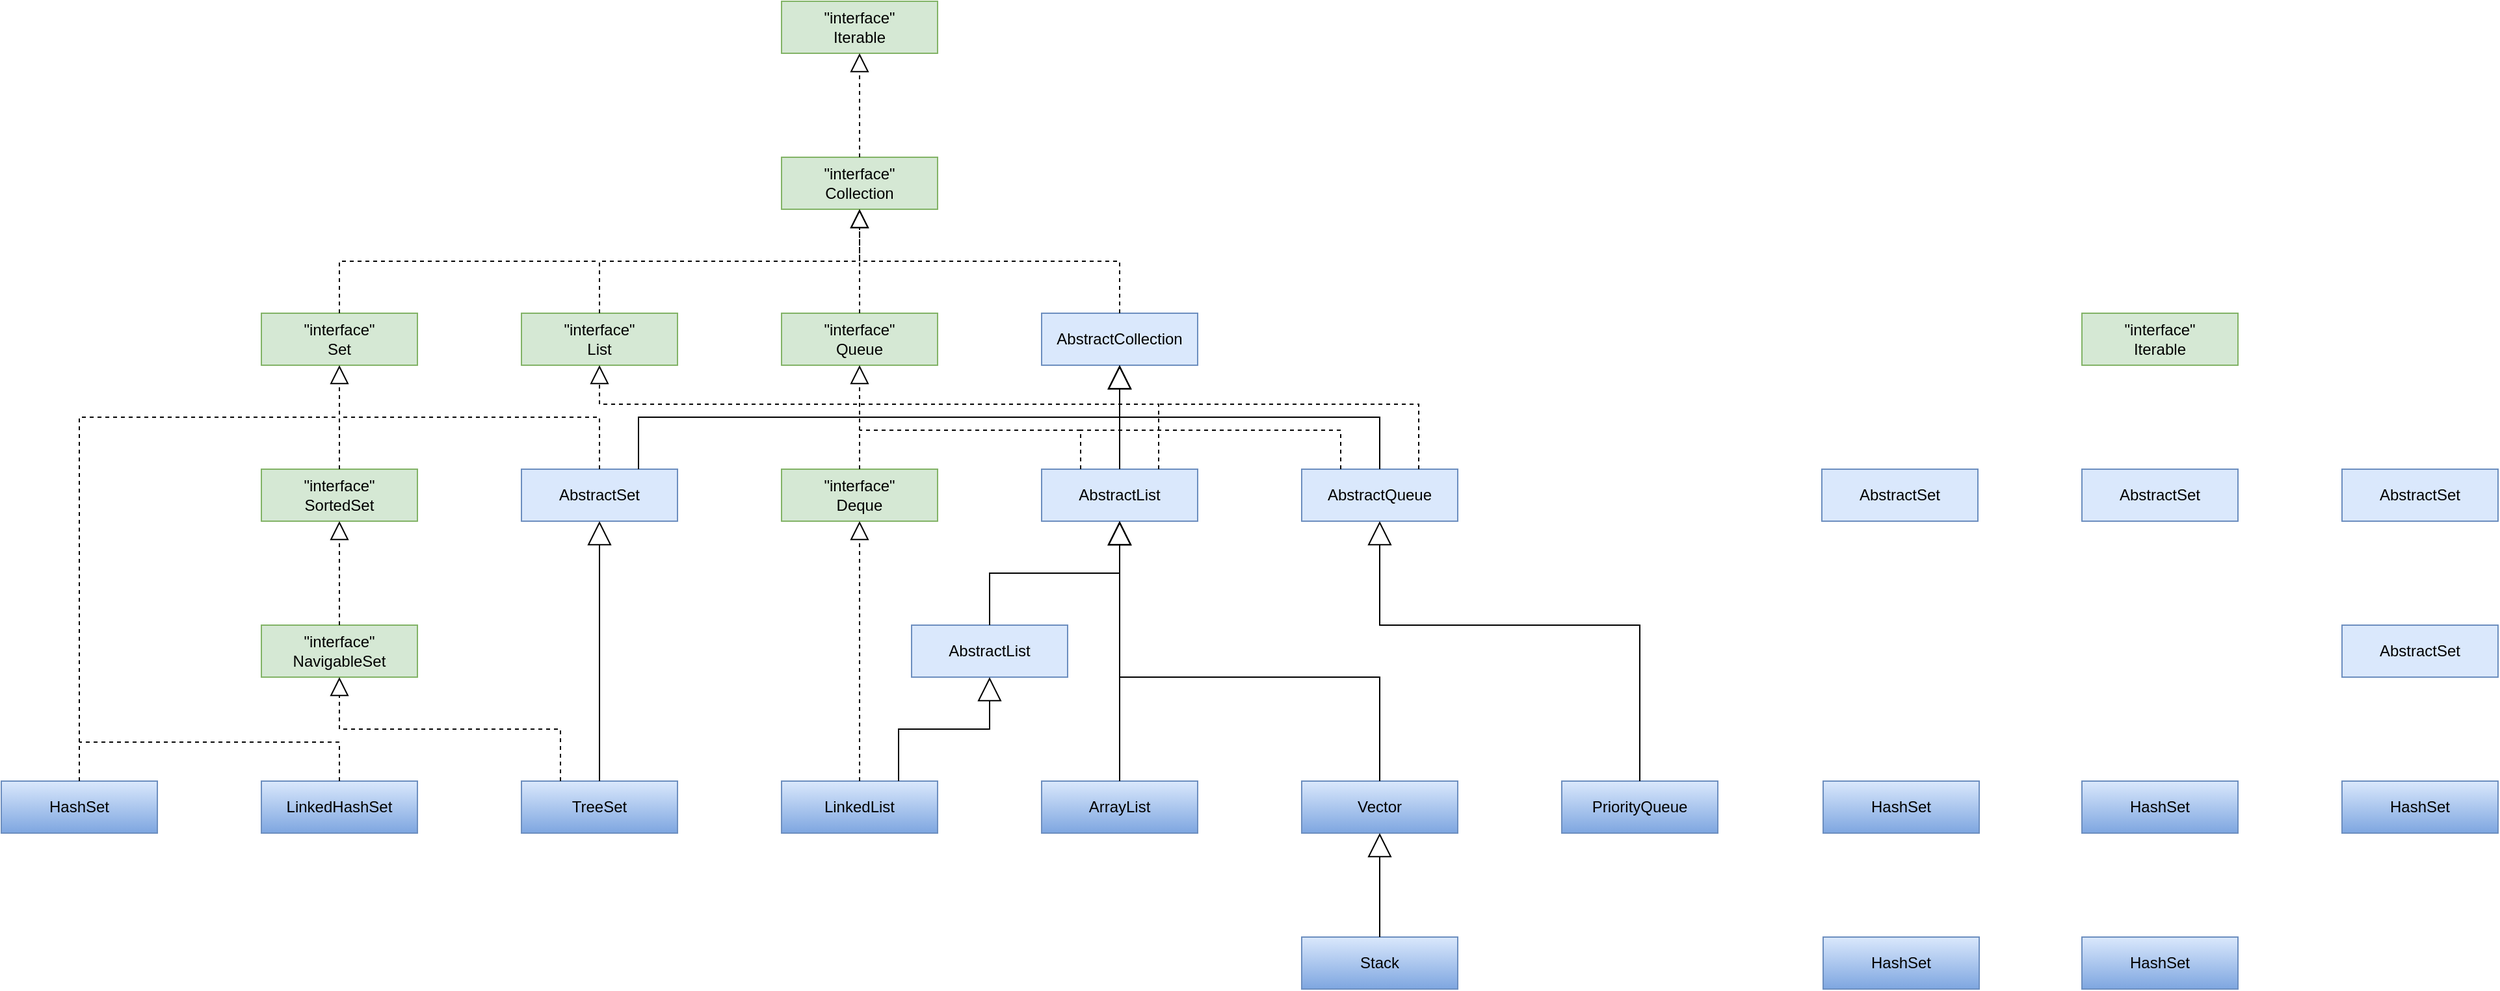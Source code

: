 <mxfile version="20.8.1" type="github">
  <diagram id="Gdrhe-lr6bihP94jixSr" name="Страница 1">
    <mxGraphModel dx="2021" dy="762" grid="1" gridSize="10" guides="1" tooltips="1" connect="1" arrows="1" fold="1" page="1" pageScale="1" pageWidth="827" pageHeight="1169" math="0" shadow="0">
      <root>
        <mxCell id="0" />
        <mxCell id="1" parent="0" />
        <mxCell id="qsM-RtX6V9E53l7ONpRg-1" value="&quot;interface&quot;&lt;br&gt;Iterable" style="rounded=0;whiteSpace=wrap;html=1;fillColor=#d5e8d4;strokeColor=#82b366;" vertex="1" parent="1">
          <mxGeometry x="360" y="80" width="120" height="40" as="geometry" />
        </mxCell>
        <mxCell id="qsM-RtX6V9E53l7ONpRg-2" value="&quot;interface&quot;&lt;br&gt;Collection" style="rounded=0;whiteSpace=wrap;html=1;fillColor=#d5e8d4;strokeColor=#82b366;" vertex="1" parent="1">
          <mxGeometry x="360" y="200" width="120" height="40" as="geometry" />
        </mxCell>
        <mxCell id="qsM-RtX6V9E53l7ONpRg-3" value="&quot;interface&quot;&lt;br&gt;Queue" style="rounded=0;whiteSpace=wrap;html=1;fillColor=#d5e8d4;strokeColor=#82b366;" vertex="1" parent="1">
          <mxGeometry x="360" y="320" width="120" height="40" as="geometry" />
        </mxCell>
        <mxCell id="qsM-RtX6V9E53l7ONpRg-4" value="&quot;interface&quot;&lt;br&gt;Deque" style="rounded=0;whiteSpace=wrap;html=1;fillColor=#d5e8d4;strokeColor=#82b366;" vertex="1" parent="1">
          <mxGeometry x="360" y="440" width="120" height="40" as="geometry" />
        </mxCell>
        <mxCell id="qsM-RtX6V9E53l7ONpRg-5" value="&quot;interface&quot;&lt;br&gt;List" style="rounded=0;whiteSpace=wrap;html=1;fillColor=#d5e8d4;strokeColor=#82b366;" vertex="1" parent="1">
          <mxGeometry x="160" y="320" width="120" height="40" as="geometry" />
        </mxCell>
        <mxCell id="qsM-RtX6V9E53l7ONpRg-6" value="&quot;interface&quot;&lt;br&gt;Set" style="rounded=0;whiteSpace=wrap;html=1;fillColor=#d5e8d4;strokeColor=#82b366;" vertex="1" parent="1">
          <mxGeometry x="-40" y="320" width="120" height="40" as="geometry" />
        </mxCell>
        <mxCell id="qsM-RtX6V9E53l7ONpRg-7" value="&quot;interface&quot;&lt;br&gt;SortedSet" style="rounded=0;whiteSpace=wrap;html=1;fillColor=#d5e8d4;strokeColor=#82b366;" vertex="1" parent="1">
          <mxGeometry x="-40" y="440" width="120" height="40" as="geometry" />
        </mxCell>
        <mxCell id="qsM-RtX6V9E53l7ONpRg-8" value="&quot;interface&quot;&lt;br&gt;NavigableSet" style="rounded=0;whiteSpace=wrap;html=1;fillColor=#d5e8d4;strokeColor=#82b366;" vertex="1" parent="1">
          <mxGeometry x="-40" y="560" width="120" height="40" as="geometry" />
        </mxCell>
        <mxCell id="qsM-RtX6V9E53l7ONpRg-9" value="AbstractCollection" style="rounded=0;whiteSpace=wrap;html=1;fillColor=#dae8fc;strokeColor=#6c8ebf;" vertex="1" parent="1">
          <mxGeometry x="560" y="320" width="120" height="40" as="geometry" />
        </mxCell>
        <mxCell id="qsM-RtX6V9E53l7ONpRg-10" value="AbstractSet" style="rounded=0;whiteSpace=wrap;html=1;fillColor=#dae8fc;strokeColor=#6c8ebf;" vertex="1" parent="1">
          <mxGeometry x="160" y="440" width="120" height="40" as="geometry" />
        </mxCell>
        <mxCell id="qsM-RtX6V9E53l7ONpRg-11" value="AbstractList" style="rounded=0;whiteSpace=wrap;html=1;fillColor=#dae8fc;strokeColor=#6c8ebf;" vertex="1" parent="1">
          <mxGeometry x="560" y="440" width="120" height="40" as="geometry" />
        </mxCell>
        <mxCell id="qsM-RtX6V9E53l7ONpRg-12" value="AbstractQueue" style="rounded=0;whiteSpace=wrap;html=1;fillColor=#dae8fc;strokeColor=#6c8ebf;" vertex="1" parent="1">
          <mxGeometry x="760" y="440" width="120" height="40" as="geometry" />
        </mxCell>
        <mxCell id="qsM-RtX6V9E53l7ONpRg-13" value="AbstractList" style="rounded=0;whiteSpace=wrap;html=1;fillColor=#dae8fc;strokeColor=#6c8ebf;" vertex="1" parent="1">
          <mxGeometry x="460" y="560" width="120" height="40" as="geometry" />
        </mxCell>
        <mxCell id="qsM-RtX6V9E53l7ONpRg-14" value="&quot;interface&quot;&lt;br&gt;Iterable" style="rounded=0;whiteSpace=wrap;html=1;fillColor=#d5e8d4;strokeColor=#82b366;" vertex="1" parent="1">
          <mxGeometry x="1360" y="320" width="120" height="40" as="geometry" />
        </mxCell>
        <mxCell id="qsM-RtX6V9E53l7ONpRg-15" value="AbstractSet" style="rounded=0;whiteSpace=wrap;html=1;fillColor=#dae8fc;strokeColor=#6c8ebf;" vertex="1" parent="1">
          <mxGeometry x="1160" y="440" width="120" height="40" as="geometry" />
        </mxCell>
        <mxCell id="qsM-RtX6V9E53l7ONpRg-16" value="AbstractSet" style="rounded=0;whiteSpace=wrap;html=1;fillColor=#dae8fc;strokeColor=#6c8ebf;" vertex="1" parent="1">
          <mxGeometry x="1360" y="440" width="120" height="40" as="geometry" />
        </mxCell>
        <mxCell id="qsM-RtX6V9E53l7ONpRg-17" value="AbstractSet" style="rounded=0;whiteSpace=wrap;html=1;fillColor=#dae8fc;strokeColor=#6c8ebf;" vertex="1" parent="1">
          <mxGeometry x="1560" y="440" width="120" height="40" as="geometry" />
        </mxCell>
        <mxCell id="qsM-RtX6V9E53l7ONpRg-18" value="AbstractSet" style="rounded=0;whiteSpace=wrap;html=1;fillColor=#dae8fc;strokeColor=#6c8ebf;" vertex="1" parent="1">
          <mxGeometry x="1560" y="560" width="120" height="40" as="geometry" />
        </mxCell>
        <mxCell id="qsM-RtX6V9E53l7ONpRg-19" value="LinkedHashSet" style="rounded=0;whiteSpace=wrap;html=1;fillColor=#dae8fc;strokeColor=#6c8ebf;gradientColor=#7ea6e0;" vertex="1" parent="1">
          <mxGeometry x="-40" y="680" width="120" height="40" as="geometry" />
        </mxCell>
        <mxCell id="qsM-RtX6V9E53l7ONpRg-20" value="TreeSet" style="rounded=0;whiteSpace=wrap;html=1;fillColor=#dae8fc;strokeColor=#6c8ebf;gradientColor=#7ea6e0;" vertex="1" parent="1">
          <mxGeometry x="160" y="680" width="120" height="40" as="geometry" />
        </mxCell>
        <mxCell id="qsM-RtX6V9E53l7ONpRg-21" value="LinkedList" style="rounded=0;whiteSpace=wrap;html=1;fillColor=#dae8fc;strokeColor=#6c8ebf;gradientColor=#7ea6e0;" vertex="1" parent="1">
          <mxGeometry x="360" y="680" width="120" height="40" as="geometry" />
        </mxCell>
        <mxCell id="qsM-RtX6V9E53l7ONpRg-22" value="ArrayList" style="rounded=0;whiteSpace=wrap;html=1;fillColor=#dae8fc;strokeColor=#6c8ebf;gradientColor=#7ea6e0;" vertex="1" parent="1">
          <mxGeometry x="560" y="680" width="120" height="40" as="geometry" />
        </mxCell>
        <mxCell id="qsM-RtX6V9E53l7ONpRg-23" value="Vector" style="rounded=0;whiteSpace=wrap;html=1;fillColor=#dae8fc;strokeColor=#6c8ebf;gradientColor=#7ea6e0;" vertex="1" parent="1">
          <mxGeometry x="760" y="680" width="120" height="40" as="geometry" />
        </mxCell>
        <mxCell id="qsM-RtX6V9E53l7ONpRg-24" value="PriorityQueue" style="rounded=0;whiteSpace=wrap;html=1;fillColor=#dae8fc;strokeColor=#6c8ebf;gradientColor=#7ea6e0;" vertex="1" parent="1">
          <mxGeometry x="960" y="680" width="120" height="40" as="geometry" />
        </mxCell>
        <mxCell id="qsM-RtX6V9E53l7ONpRg-25" value="Stack" style="rounded=0;whiteSpace=wrap;html=1;fillColor=#dae8fc;strokeColor=#6c8ebf;gradientColor=#7ea6e0;" vertex="1" parent="1">
          <mxGeometry x="760" y="800" width="120" height="40" as="geometry" />
        </mxCell>
        <mxCell id="qsM-RtX6V9E53l7ONpRg-26" value="HashSet" style="rounded=0;whiteSpace=wrap;html=1;fillColor=#dae8fc;strokeColor=#6c8ebf;gradientColor=#7ea6e0;" vertex="1" parent="1">
          <mxGeometry x="-240" y="680" width="120" height="40" as="geometry" />
        </mxCell>
        <mxCell id="qsM-RtX6V9E53l7ONpRg-27" value="HashSet" style="rounded=0;whiteSpace=wrap;html=1;fillColor=#dae8fc;strokeColor=#6c8ebf;gradientColor=#7ea6e0;" vertex="1" parent="1">
          <mxGeometry x="1161" y="680" width="120" height="40" as="geometry" />
        </mxCell>
        <mxCell id="qsM-RtX6V9E53l7ONpRg-28" value="HashSet" style="rounded=0;whiteSpace=wrap;html=1;fillColor=#dae8fc;strokeColor=#6c8ebf;gradientColor=#7ea6e0;" vertex="1" parent="1">
          <mxGeometry x="1360" y="680" width="120" height="40" as="geometry" />
        </mxCell>
        <mxCell id="qsM-RtX6V9E53l7ONpRg-29" value="HashSet" style="rounded=0;whiteSpace=wrap;html=1;fillColor=#dae8fc;strokeColor=#6c8ebf;gradientColor=#7ea6e0;" vertex="1" parent="1">
          <mxGeometry x="1560" y="680" width="120" height="40" as="geometry" />
        </mxCell>
        <mxCell id="qsM-RtX6V9E53l7ONpRg-30" value="HashSet" style="rounded=0;whiteSpace=wrap;html=1;fillColor=#dae8fc;strokeColor=#6c8ebf;gradientColor=#7ea6e0;" vertex="1" parent="1">
          <mxGeometry x="1161" y="800" width="120" height="40" as="geometry" />
        </mxCell>
        <mxCell id="qsM-RtX6V9E53l7ONpRg-31" value="HashSet" style="rounded=0;whiteSpace=wrap;html=1;fillColor=#dae8fc;strokeColor=#6c8ebf;gradientColor=#7ea6e0;" vertex="1" parent="1">
          <mxGeometry x="1360" y="800" width="120" height="40" as="geometry" />
        </mxCell>
        <mxCell id="qsM-RtX6V9E53l7ONpRg-39" value="" style="endArrow=block;dashed=1;endFill=0;endSize=12;html=1;rounded=0;exitX=0.5;exitY=0;exitDx=0;exitDy=0;entryX=0.5;entryY=1;entryDx=0;entryDy=0;" edge="1" parent="1" source="qsM-RtX6V9E53l7ONpRg-3" target="qsM-RtX6V9E53l7ONpRg-2">
          <mxGeometry width="160" relative="1" as="geometry">
            <mxPoint x="290" y="420" as="sourcePoint" />
            <mxPoint x="450" y="420" as="targetPoint" />
          </mxGeometry>
        </mxCell>
        <mxCell id="qsM-RtX6V9E53l7ONpRg-40" value="" style="endArrow=block;dashed=1;endFill=0;endSize=12;html=1;rounded=0;exitX=0.5;exitY=0;exitDx=0;exitDy=0;entryX=0.5;entryY=1;entryDx=0;entryDy=0;" edge="1" parent="1" source="qsM-RtX6V9E53l7ONpRg-5" target="qsM-RtX6V9E53l7ONpRg-2">
          <mxGeometry width="160" relative="1" as="geometry">
            <mxPoint x="290" y="420" as="sourcePoint" />
            <mxPoint x="450" y="420" as="targetPoint" />
            <Array as="points">
              <mxPoint x="220" y="280" />
              <mxPoint x="420" y="280" />
            </Array>
          </mxGeometry>
        </mxCell>
        <mxCell id="qsM-RtX6V9E53l7ONpRg-42" value="" style="endArrow=none;dashed=1;html=1;rounded=0;exitX=0.5;exitY=0;exitDx=0;exitDy=0;" edge="1" parent="1" source="qsM-RtX6V9E53l7ONpRg-6">
          <mxGeometry width="50" height="50" relative="1" as="geometry">
            <mxPoint x="340" y="350" as="sourcePoint" />
            <mxPoint x="220" y="280" as="targetPoint" />
            <Array as="points">
              <mxPoint x="20" y="280" />
            </Array>
          </mxGeometry>
        </mxCell>
        <mxCell id="qsM-RtX6V9E53l7ONpRg-44" value="" style="endArrow=none;dashed=1;html=1;rounded=0;exitX=0.5;exitY=0;exitDx=0;exitDy=0;" edge="1" parent="1" source="qsM-RtX6V9E53l7ONpRg-9">
          <mxGeometry width="50" height="50" relative="1" as="geometry">
            <mxPoint x="30.0" y="330" as="sourcePoint" />
            <mxPoint x="420" y="280" as="targetPoint" />
            <Array as="points">
              <mxPoint x="620" y="280" />
            </Array>
          </mxGeometry>
        </mxCell>
        <mxCell id="qsM-RtX6V9E53l7ONpRg-45" value="" style="endArrow=block;dashed=1;endFill=0;endSize=12;html=1;rounded=0;exitX=0.5;exitY=0;exitDx=0;exitDy=0;entryX=0.5;entryY=1;entryDx=0;entryDy=0;" edge="1" parent="1" source="qsM-RtX6V9E53l7ONpRg-2" target="qsM-RtX6V9E53l7ONpRg-1">
          <mxGeometry width="160" relative="1" as="geometry">
            <mxPoint x="270" y="300" as="sourcePoint" />
            <mxPoint x="430" y="300" as="targetPoint" />
          </mxGeometry>
        </mxCell>
        <mxCell id="qsM-RtX6V9E53l7ONpRg-46" value="" style="endArrow=block;dashed=1;endFill=0;endSize=12;html=1;rounded=0;exitX=0.5;exitY=0;exitDx=0;exitDy=0;entryX=0.5;entryY=1;entryDx=0;entryDy=0;" edge="1" parent="1" source="qsM-RtX6V9E53l7ONpRg-7" target="qsM-RtX6V9E53l7ONpRg-6">
          <mxGeometry width="160" relative="1" as="geometry">
            <mxPoint x="430" y="210" as="sourcePoint" />
            <mxPoint x="430" y="130" as="targetPoint" />
          </mxGeometry>
        </mxCell>
        <mxCell id="qsM-RtX6V9E53l7ONpRg-47" value="" style="endArrow=block;dashed=1;endFill=0;endSize=12;html=1;rounded=0;exitX=0.5;exitY=0;exitDx=0;exitDy=0;entryX=0.5;entryY=1;entryDx=0;entryDy=0;" edge="1" parent="1" source="qsM-RtX6V9E53l7ONpRg-8" target="qsM-RtX6V9E53l7ONpRg-7">
          <mxGeometry width="160" relative="1" as="geometry">
            <mxPoint x="440" y="220" as="sourcePoint" />
            <mxPoint x="440" y="140" as="targetPoint" />
          </mxGeometry>
        </mxCell>
        <mxCell id="qsM-RtX6V9E53l7ONpRg-50" value="" style="endArrow=block;dashed=1;endFill=0;endSize=12;html=1;rounded=0;exitX=0.5;exitY=0;exitDx=0;exitDy=0;entryX=0.5;entryY=1;entryDx=0;entryDy=0;" edge="1" parent="1" source="qsM-RtX6V9E53l7ONpRg-4" target="qsM-RtX6V9E53l7ONpRg-3">
          <mxGeometry width="160" relative="1" as="geometry">
            <mxPoint x="30.0" y="570" as="sourcePoint" />
            <mxPoint x="30.0" y="490" as="targetPoint" />
          </mxGeometry>
        </mxCell>
        <mxCell id="qsM-RtX6V9E53l7ONpRg-51" value="" style="endArrow=none;dashed=1;html=1;rounded=0;exitX=0.5;exitY=0;exitDx=0;exitDy=0;" edge="1" parent="1" source="qsM-RtX6V9E53l7ONpRg-10">
          <mxGeometry width="50" height="50" relative="1" as="geometry">
            <mxPoint x="320" y="410" as="sourcePoint" />
            <mxPoint x="20" y="400" as="targetPoint" />
            <Array as="points">
              <mxPoint x="220" y="400" />
            </Array>
          </mxGeometry>
        </mxCell>
        <mxCell id="qsM-RtX6V9E53l7ONpRg-52" value="" style="endArrow=block;dashed=1;endFill=0;endSize=12;html=1;rounded=0;exitX=0.5;exitY=0;exitDx=0;exitDy=0;entryX=0.5;entryY=1;entryDx=0;entryDy=0;" edge="1" parent="1" source="qsM-RtX6V9E53l7ONpRg-21" target="qsM-RtX6V9E53l7ONpRg-4">
          <mxGeometry width="160" relative="1" as="geometry">
            <mxPoint x="430" y="450" as="sourcePoint" />
            <mxPoint x="430" y="370" as="targetPoint" />
          </mxGeometry>
        </mxCell>
        <mxCell id="qsM-RtX6V9E53l7ONpRg-53" value="" style="endArrow=none;dashed=1;html=1;rounded=0;exitX=0.5;exitY=0;exitDx=0;exitDy=0;" edge="1" parent="1" source="qsM-RtX6V9E53l7ONpRg-26">
          <mxGeometry width="50" height="50" relative="1" as="geometry">
            <mxPoint y="460" as="sourcePoint" />
            <mxPoint x="20" y="400" as="targetPoint" />
            <Array as="points">
              <mxPoint x="-180" y="400" />
            </Array>
          </mxGeometry>
        </mxCell>
        <mxCell id="qsM-RtX6V9E53l7ONpRg-54" value="" style="endArrow=block;endSize=16;endFill=0;html=1;rounded=0;exitX=0.5;exitY=0;exitDx=0;exitDy=0;entryX=0.5;entryY=1;entryDx=0;entryDy=0;" edge="1" parent="1" source="qsM-RtX6V9E53l7ONpRg-11" target="qsM-RtX6V9E53l7ONpRg-9">
          <mxGeometry width="160" relative="1" as="geometry">
            <mxPoint x="440" y="430" as="sourcePoint" />
            <mxPoint x="600" y="430" as="targetPoint" />
          </mxGeometry>
        </mxCell>
        <mxCell id="qsM-RtX6V9E53l7ONpRg-55" value="" style="endArrow=block;endSize=16;endFill=0;html=1;rounded=0;exitX=0.5;exitY=0;exitDx=0;exitDy=0;entryX=0.5;entryY=1;entryDx=0;entryDy=0;" edge="1" parent="1" source="qsM-RtX6V9E53l7ONpRg-12" target="qsM-RtX6V9E53l7ONpRg-9">
          <mxGeometry width="160" relative="1" as="geometry">
            <mxPoint x="630" y="450" as="sourcePoint" />
            <mxPoint x="630" y="370" as="targetPoint" />
            <Array as="points">
              <mxPoint x="820" y="400" />
              <mxPoint x="620" y="400" />
            </Array>
          </mxGeometry>
        </mxCell>
        <mxCell id="qsM-RtX6V9E53l7ONpRg-56" value="" style="endArrow=block;endSize=16;endFill=0;html=1;rounded=0;exitX=0.75;exitY=0;exitDx=0;exitDy=0;" edge="1" parent="1" source="qsM-RtX6V9E53l7ONpRg-10">
          <mxGeometry width="160" relative="1" as="geometry">
            <mxPoint x="630" y="450" as="sourcePoint" />
            <mxPoint x="620" y="360" as="targetPoint" />
            <Array as="points">
              <mxPoint x="250" y="400" />
              <mxPoint x="620" y="400" />
            </Array>
          </mxGeometry>
        </mxCell>
        <mxCell id="qsM-RtX6V9E53l7ONpRg-57" value="" style="endArrow=block;dashed=1;endFill=0;endSize=12;html=1;rounded=0;exitX=0.75;exitY=0;exitDx=0;exitDy=0;entryX=0.5;entryY=1;entryDx=0;entryDy=0;" edge="1" parent="1" source="qsM-RtX6V9E53l7ONpRg-11" target="qsM-RtX6V9E53l7ONpRg-5">
          <mxGeometry width="160" relative="1" as="geometry">
            <mxPoint x="30" y="450" as="sourcePoint" />
            <mxPoint x="30" y="370" as="targetPoint" />
            <Array as="points">
              <mxPoint x="650" y="390" />
              <mxPoint x="220" y="390" />
            </Array>
          </mxGeometry>
        </mxCell>
        <mxCell id="qsM-RtX6V9E53l7ONpRg-58" value="" style="endArrow=none;dashed=1;html=1;rounded=0;exitX=0.75;exitY=0;exitDx=0;exitDy=0;" edge="1" parent="1" source="qsM-RtX6V9E53l7ONpRg-12">
          <mxGeometry width="50" height="50" relative="1" as="geometry">
            <mxPoint x="500" y="460" as="sourcePoint" />
            <mxPoint x="650" y="390" as="targetPoint" />
            <Array as="points">
              <mxPoint x="850" y="390" />
            </Array>
          </mxGeometry>
        </mxCell>
        <mxCell id="qsM-RtX6V9E53l7ONpRg-62" value="" style="endArrow=none;dashed=1;html=1;rounded=0;exitX=0.25;exitY=0;exitDx=0;exitDy=0;" edge="1" parent="1" source="qsM-RtX6V9E53l7ONpRg-11">
          <mxGeometry width="50" height="50" relative="1" as="geometry">
            <mxPoint x="400" y="460" as="sourcePoint" />
            <mxPoint x="420" y="410" as="targetPoint" />
            <Array as="points">
              <mxPoint x="590" y="410" />
            </Array>
          </mxGeometry>
        </mxCell>
        <mxCell id="qsM-RtX6V9E53l7ONpRg-63" value="" style="endArrow=none;dashed=1;html=1;rounded=0;exitX=0.25;exitY=0;exitDx=0;exitDy=0;" edge="1" parent="1" source="qsM-RtX6V9E53l7ONpRg-12">
          <mxGeometry width="50" height="50" relative="1" as="geometry">
            <mxPoint x="600" y="450" as="sourcePoint" />
            <mxPoint x="590" y="410" as="targetPoint" />
            <Array as="points">
              <mxPoint x="790" y="410" />
            </Array>
          </mxGeometry>
        </mxCell>
        <mxCell id="qsM-RtX6V9E53l7ONpRg-64" value="" style="endArrow=block;endSize=16;endFill=0;html=1;rounded=0;exitX=0.5;exitY=0;exitDx=0;exitDy=0;entryX=0.5;entryY=1;entryDx=0;entryDy=0;" edge="1" parent="1" source="qsM-RtX6V9E53l7ONpRg-13" target="qsM-RtX6V9E53l7ONpRg-11">
          <mxGeometry width="160" relative="1" as="geometry">
            <mxPoint x="630" y="450" as="sourcePoint" />
            <mxPoint x="630" y="370" as="targetPoint" />
            <Array as="points">
              <mxPoint x="520" y="520" />
              <mxPoint x="620" y="520" />
            </Array>
          </mxGeometry>
        </mxCell>
        <mxCell id="qsM-RtX6V9E53l7ONpRg-65" value="" style="endArrow=block;endSize=16;endFill=0;html=1;rounded=0;exitX=0.5;exitY=0;exitDx=0;exitDy=0;" edge="1" parent="1" source="qsM-RtX6V9E53l7ONpRg-22">
          <mxGeometry width="160" relative="1" as="geometry">
            <mxPoint x="530" y="570" as="sourcePoint" />
            <mxPoint x="620" y="480" as="targetPoint" />
            <Array as="points">
              <mxPoint x="620" y="600" />
            </Array>
          </mxGeometry>
        </mxCell>
        <mxCell id="qsM-RtX6V9E53l7ONpRg-66" value="" style="endArrow=block;endSize=16;endFill=0;html=1;rounded=0;exitX=0.5;exitY=0;exitDx=0;exitDy=0;" edge="1" parent="1" source="qsM-RtX6V9E53l7ONpRg-23">
          <mxGeometry width="160" relative="1" as="geometry">
            <mxPoint x="630" y="690" as="sourcePoint" />
            <mxPoint x="620" y="480" as="targetPoint" />
            <Array as="points">
              <mxPoint x="820" y="600" />
              <mxPoint x="620" y="600" />
            </Array>
          </mxGeometry>
        </mxCell>
        <mxCell id="qsM-RtX6V9E53l7ONpRg-67" value="" style="endArrow=block;endSize=16;endFill=0;html=1;rounded=0;exitX=0.5;exitY=0;exitDx=0;exitDy=0;entryX=0.5;entryY=1;entryDx=0;entryDy=0;" edge="1" parent="1" source="qsM-RtX6V9E53l7ONpRg-24" target="qsM-RtX6V9E53l7ONpRg-12">
          <mxGeometry width="160" relative="1" as="geometry">
            <mxPoint x="830" y="690" as="sourcePoint" />
            <mxPoint x="630" y="490" as="targetPoint" />
            <Array as="points">
              <mxPoint x="1020" y="600" />
              <mxPoint x="1020" y="560" />
              <mxPoint x="820" y="560" />
            </Array>
          </mxGeometry>
        </mxCell>
        <mxCell id="qsM-RtX6V9E53l7ONpRg-68" value="" style="endArrow=block;endSize=16;endFill=0;html=1;rounded=0;exitX=0.75;exitY=0;exitDx=0;exitDy=0;entryX=0.5;entryY=1;entryDx=0;entryDy=0;" edge="1" parent="1" source="qsM-RtX6V9E53l7ONpRg-21" target="qsM-RtX6V9E53l7ONpRg-13">
          <mxGeometry width="160" relative="1" as="geometry">
            <mxPoint x="630" y="450" as="sourcePoint" />
            <mxPoint x="630" y="370" as="targetPoint" />
            <Array as="points">
              <mxPoint x="450" y="640" />
              <mxPoint x="520" y="640" />
            </Array>
          </mxGeometry>
        </mxCell>
        <mxCell id="qsM-RtX6V9E53l7ONpRg-69" value="" style="endArrow=block;endSize=16;endFill=0;html=1;rounded=0;exitX=0.5;exitY=0;exitDx=0;exitDy=0;entryX=0.5;entryY=1;entryDx=0;entryDy=0;" edge="1" parent="1" source="qsM-RtX6V9E53l7ONpRg-25" target="qsM-RtX6V9E53l7ONpRg-23">
          <mxGeometry width="160" relative="1" as="geometry">
            <mxPoint x="630" y="450" as="sourcePoint" />
            <mxPoint x="630" y="370" as="targetPoint" />
          </mxGeometry>
        </mxCell>
        <mxCell id="qsM-RtX6V9E53l7ONpRg-70" value="" style="endArrow=block;endSize=16;endFill=0;html=1;rounded=0;exitX=0.5;exitY=0;exitDx=0;exitDy=0;entryX=0.5;entryY=1;entryDx=0;entryDy=0;" edge="1" parent="1" source="qsM-RtX6V9E53l7ONpRg-20" target="qsM-RtX6V9E53l7ONpRg-10">
          <mxGeometry width="160" relative="1" as="geometry">
            <mxPoint x="630" y="690" as="sourcePoint" />
            <mxPoint x="630" y="490" as="targetPoint" />
            <Array as="points" />
          </mxGeometry>
        </mxCell>
        <mxCell id="qsM-RtX6V9E53l7ONpRg-71" value="" style="endArrow=block;dashed=1;endFill=0;endSize=12;html=1;rounded=0;exitX=0.25;exitY=0;exitDx=0;exitDy=0;entryX=0.5;entryY=1;entryDx=0;entryDy=0;" edge="1" parent="1" source="qsM-RtX6V9E53l7ONpRg-20" target="qsM-RtX6V9E53l7ONpRg-8">
          <mxGeometry width="160" relative="1" as="geometry">
            <mxPoint x="430" y="690" as="sourcePoint" />
            <mxPoint x="430" y="490" as="targetPoint" />
            <Array as="points">
              <mxPoint x="190" y="640" />
              <mxPoint x="20" y="640" />
            </Array>
          </mxGeometry>
        </mxCell>
        <mxCell id="qsM-RtX6V9E53l7ONpRg-72" value="" style="endArrow=none;dashed=1;html=1;rounded=0;exitX=0.5;exitY=0;exitDx=0;exitDy=0;" edge="1" parent="1" source="qsM-RtX6V9E53l7ONpRg-19">
          <mxGeometry width="50" height="50" relative="1" as="geometry">
            <mxPoint x="200" y="560" as="sourcePoint" />
            <mxPoint x="-180" y="650" as="targetPoint" />
            <Array as="points">
              <mxPoint x="20" y="650" />
            </Array>
          </mxGeometry>
        </mxCell>
      </root>
    </mxGraphModel>
  </diagram>
</mxfile>
